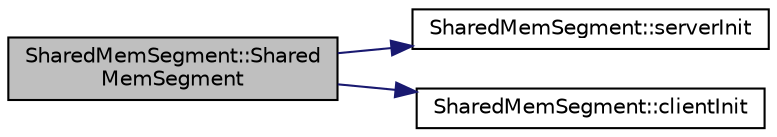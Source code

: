 digraph "SharedMemSegment::SharedMemSegment"
{
  edge [fontname="Helvetica",fontsize="10",labelfontname="Helvetica",labelfontsize="10"];
  node [fontname="Helvetica",fontsize="10",shape=record];
  rankdir="LR";
  Node0 [label="SharedMemSegment::Shared\lMemSegment",height=0.2,width=0.4,color="black", fillcolor="grey75", style="filled", fontcolor="black"];
  Node0 -> Node1 [color="midnightblue",fontsize="10",style="solid",fontname="Helvetica"];
  Node1 [label="SharedMemSegment::serverInit",height=0.2,width=0.4,color="black", fillcolor="white", style="filled",URL="$classSharedMemSegment.html#ab01c29a08c53b75a2ebd1b9722dba7b4",tooltip="Uses shmem_open with write rights. "];
  Node0 -> Node2 [color="midnightblue",fontsize="10",style="solid",fontname="Helvetica"];
  Node2 [label="SharedMemSegment::clientInit",height=0.2,width=0.4,color="black", fillcolor="white", style="filled",URL="$classSharedMemSegment.html#a3c9adc83f380527847e312c969e72ead",tooltip="Uses shmem_open with read-only rights. "];
}
